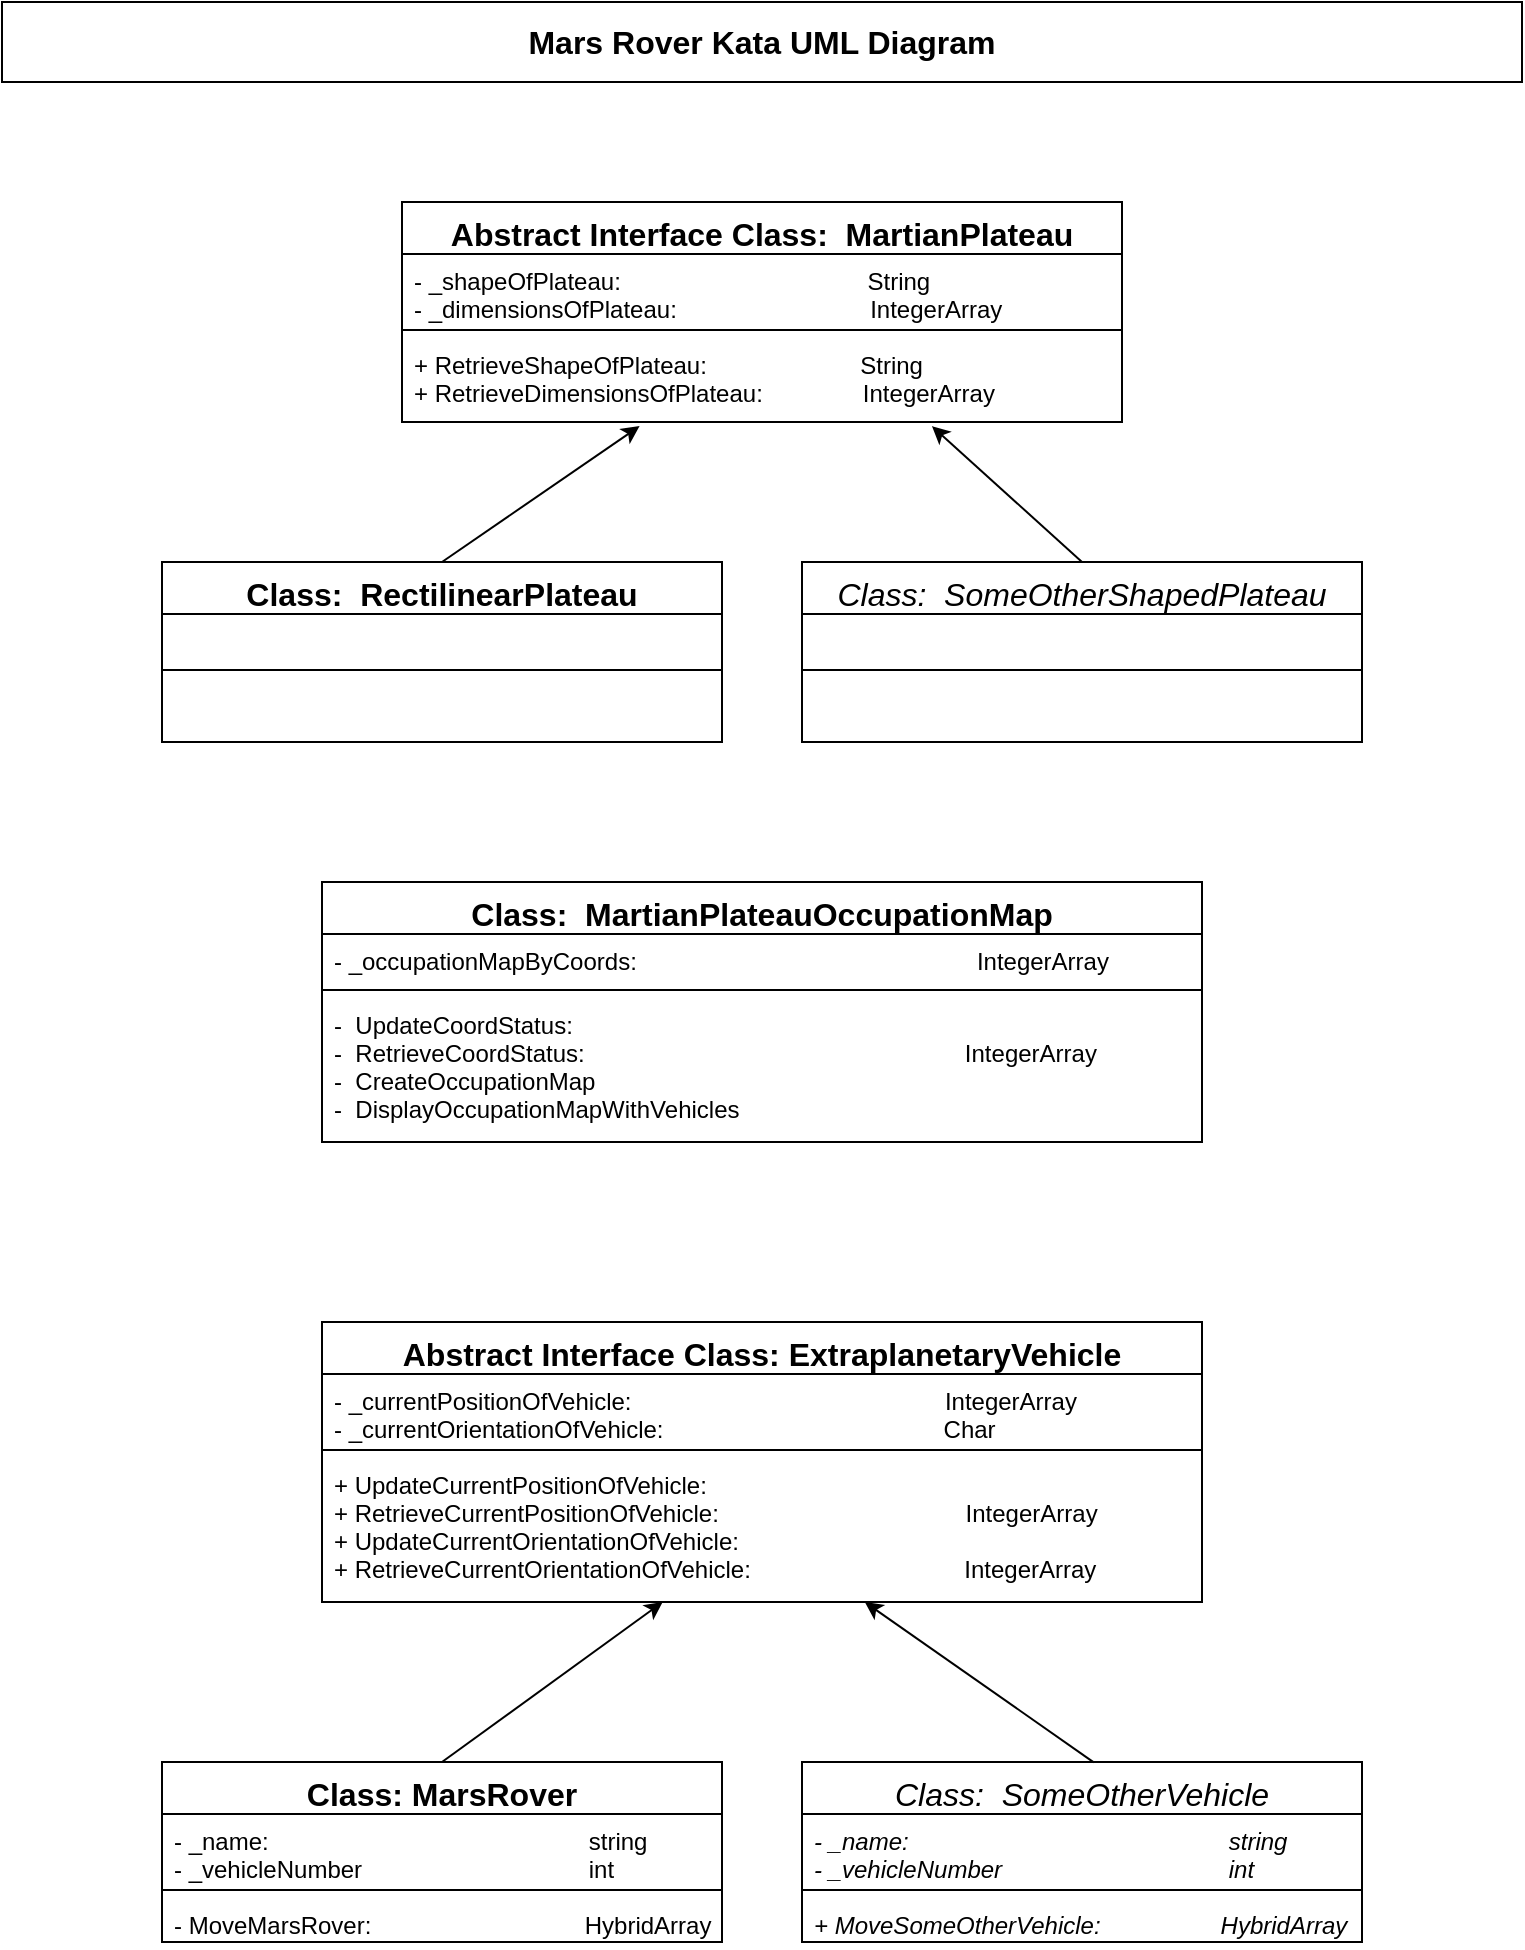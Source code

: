 <mxfile version="18.1.2" type="device"><diagram id="cdfxT_Fmh7Zf8r0ViNws" name="Page-1"><mxGraphModel dx="1094" dy="640" grid="1" gridSize="10" guides="1" tooltips="1" connect="1" arrows="1" fold="1" page="1" pageScale="1" pageWidth="827" pageHeight="1169" math="0" shadow="0"><root><mxCell id="0"/><mxCell id="1" parent="0"/><mxCell id="83VXfvTj4oukxlwWZYCq-3" value="&lt;b&gt;Mars Rover Kata UML Diagram&lt;/b&gt;" style="rounded=0;whiteSpace=wrap;html=1;fontFamily=Helvetica;fontSize=16;" parent="1" vertex="1"><mxGeometry x="40" y="40" width="760" height="40" as="geometry"/></mxCell><object label="Class:  RectilinearPlateau&#10;" Plateau="Classname" id="83VXfvTj4oukxlwWZYCq-7"><mxCell style="swimlane;fontStyle=1;align=center;verticalAlign=top;childLayout=stackLayout;horizontal=1;startSize=26;horizontalStack=0;resizeParent=1;resizeParentMax=0;resizeLast=0;collapsible=1;marginBottom=0;fontFamily=Helvetica;fontSize=16;points=[[0,0,0,0,0],[0,0.26,0,0,0],[0,0.5,0,0,0],[0,0.74,0,0,0],[0,1,0,0,0],[0.25,0,0,0,0],[0.25,1,0,0,0],[0.5,0,0,0,0],[0.5,1,0,0,0],[0.75,0,0,0,0],[0.75,1,0,0,0],[1,0,0,0,0],[1,0.26,0,0,0],[1,0.5,0,0,0],[1,0.76,0,0,0],[1,1,0,0,0]];" parent="1" vertex="1"><mxGeometry x="120" y="320" width="280" height="90" as="geometry"><mxRectangle x="300" y="70" width="120" height="26" as="alternateBounds"/></mxGeometry></mxCell></object><mxCell id="83VXfvTj4oukxlwWZYCq-8" value=" " style="text;strokeColor=none;fillColor=none;align=left;verticalAlign=top;spacingLeft=4;spacingRight=4;overflow=hidden;rotatable=0;points=[[0,0.5],[1,0.5]];portConstraint=eastwest;fontFamily=Helvetica;fontSize=12;" parent="83VXfvTj4oukxlwWZYCq-7" vertex="1"><mxGeometry y="26" width="280" height="24" as="geometry"/></mxCell><mxCell id="83VXfvTj4oukxlwWZYCq-9" value="" style="line;strokeWidth=1;fillColor=none;align=left;verticalAlign=middle;spacingTop=-1;spacingLeft=3;spacingRight=3;rotatable=0;labelPosition=right;points=[];portConstraint=eastwest;fontFamily=Helvetica;fontSize=16;" parent="83VXfvTj4oukxlwWZYCq-7" vertex="1"><mxGeometry y="50" width="280" height="8" as="geometry"/></mxCell><mxCell id="83VXfvTj4oukxlwWZYCq-10" value=" " style="text;strokeColor=none;fillColor=none;align=left;verticalAlign=top;spacingLeft=4;spacingRight=4;overflow=hidden;rotatable=0;points=[[0,0.5],[1,0.5]];portConstraint=eastwest;fontFamily=Helvetica;fontSize=12;" parent="83VXfvTj4oukxlwWZYCq-7" vertex="1"><mxGeometry y="58" width="280" height="32" as="geometry"/></mxCell><object label="Class: MarsRover" Plateau="Classname" id="83VXfvTj4oukxlwWZYCq-13"><mxCell style="swimlane;fontStyle=1;align=center;verticalAlign=top;childLayout=stackLayout;horizontal=1;startSize=26;horizontalStack=0;resizeParent=1;resizeParentMax=0;resizeLast=0;collapsible=1;marginBottom=0;fontFamily=Helvetica;fontSize=16;" parent="1" vertex="1"><mxGeometry x="120" y="920" width="280" height="90" as="geometry"><mxRectangle x="300" y="70" width="120" height="26" as="alternateBounds"/></mxGeometry></mxCell></object><mxCell id="83VXfvTj4oukxlwWZYCq-14" value="- _name:                                                string&#10;- _vehicleNumber                                  int" style="text;strokeColor=none;fillColor=none;align=left;verticalAlign=top;spacingLeft=4;spacingRight=4;overflow=hidden;rotatable=0;points=[[0,0.5],[1,0.5]];portConstraint=eastwest;fontFamily=Helvetica;fontSize=12;" parent="83VXfvTj4oukxlwWZYCq-13" vertex="1"><mxGeometry y="26" width="280" height="34" as="geometry"/></mxCell><mxCell id="83VXfvTj4oukxlwWZYCq-15" value="" style="line;strokeWidth=1;fillColor=none;align=left;verticalAlign=middle;spacingTop=-1;spacingLeft=3;spacingRight=3;rotatable=0;labelPosition=right;points=[];portConstraint=eastwest;fontFamily=Helvetica;fontSize=16;" parent="83VXfvTj4oukxlwWZYCq-13" vertex="1"><mxGeometry y="60" width="280" height="8" as="geometry"/></mxCell><mxCell id="83VXfvTj4oukxlwWZYCq-16" value="- MoveMarsRover:                                HybridArray&#10; " style="text;strokeColor=none;fillColor=none;align=left;verticalAlign=top;spacingLeft=4;spacingRight=4;overflow=hidden;rotatable=0;points=[[0,0.5],[1,0.5]];portConstraint=eastwest;fontFamily=Helvetica;fontSize=12;" parent="83VXfvTj4oukxlwWZYCq-13" vertex="1"><mxGeometry y="68" width="280" height="22" as="geometry"/></mxCell><object label="Abstract Interface Class: ExtraplanetaryVehicle" Plateau="Classname" id="yQZ5R6b4MsLMEJORa_77-14"><mxCell style="swimlane;fontStyle=1;align=center;verticalAlign=top;childLayout=stackLayout;horizontal=1;startSize=26;horizontalStack=0;resizeParent=1;resizeParentMax=0;resizeLast=0;collapsible=1;marginBottom=0;fontFamily=Helvetica;fontSize=16;" vertex="1" parent="1"><mxGeometry x="200" y="700" width="440" height="140" as="geometry"><mxRectangle x="300" y="70" width="120" height="26" as="alternateBounds"/></mxGeometry></mxCell></object><mxCell id="yQZ5R6b4MsLMEJORa_77-15" value="- _currentPositionOfVehicle:                                               IntegerArray&#10;- _currentOrientationOfVehicle:                                          Char" style="text;strokeColor=none;fillColor=none;align=left;verticalAlign=top;spacingLeft=4;spacingRight=4;overflow=hidden;rotatable=0;points=[[0,0.5],[1,0.5]];portConstraint=eastwest;fontFamily=Helvetica;fontSize=12;" vertex="1" parent="yQZ5R6b4MsLMEJORa_77-14"><mxGeometry y="26" width="440" height="34" as="geometry"/></mxCell><mxCell id="yQZ5R6b4MsLMEJORa_77-16" value="" style="line;strokeWidth=1;fillColor=none;align=left;verticalAlign=middle;spacingTop=-1;spacingLeft=3;spacingRight=3;rotatable=0;labelPosition=right;points=[];portConstraint=eastwest;fontFamily=Helvetica;fontSize=16;" vertex="1" parent="yQZ5R6b4MsLMEJORa_77-14"><mxGeometry y="60" width="440" height="8" as="geometry"/></mxCell><mxCell id="yQZ5R6b4MsLMEJORa_77-17" value="+ UpdateCurrentPositionOfVehicle:                                       &#10;+ RetrieveCurrentPositionOfVehicle:                                     IntegerArray                                 &#10;+ UpdateCurrentOrientationOfVehicle:                                  &#10;+ RetrieveCurrentOrientationOfVehicle:                                IntegerArray         &#10;               &#10;                   " style="text;strokeColor=none;fillColor=none;align=left;verticalAlign=top;spacingLeft=4;spacingRight=4;overflow=hidden;rotatable=0;points=[[0,0.5],[1,0.5]];portConstraint=eastwest;fontFamily=Helvetica;fontSize=12;" vertex="1" parent="yQZ5R6b4MsLMEJORa_77-14"><mxGeometry y="68" width="440" height="72" as="geometry"/></mxCell><mxCell id="yQZ5R6b4MsLMEJORa_77-22" value="" style="endArrow=classic;html=1;rounded=0;exitX=0.5;exitY=0;exitDx=0;exitDy=0;" edge="1" parent="1" source="83VXfvTj4oukxlwWZYCq-13" target="yQZ5R6b4MsLMEJORa_77-17"><mxGeometry width="50" height="50" relative="1" as="geometry"><mxPoint x="380" y="470" as="sourcePoint"/><mxPoint x="410" y="560" as="targetPoint"/></mxGeometry></mxCell><object label="Abstract Interface Class:  MartianPlateau&#10;" Plateau="Classname" id="yQZ5R6b4MsLMEJORa_77-24"><mxCell style="swimlane;fontStyle=1;align=center;verticalAlign=top;childLayout=stackLayout;horizontal=1;startSize=26;horizontalStack=0;resizeParent=1;resizeParentMax=0;resizeLast=0;collapsible=1;marginBottom=0;fontFamily=Helvetica;fontSize=16;points=[[0,0,0,0,0],[0,0.26,0,0,0],[0,0.5,0,0,0],[0,0.74,0,0,0],[0,1,0,0,0],[0.25,0,0,0,0],[0.25,1,0,0,0],[0.5,0,0,0,0],[0.5,1,0,0,0],[0.75,0,0,0,0],[0.75,1,0,0,0],[1,0,0,0,0],[1,0.26,0,0,0],[1,0.5,0,0,0],[1,0.76,0,0,0],[1,1,0,0,0]];" vertex="1" parent="1"><mxGeometry x="240" y="140" width="360" height="110" as="geometry"><mxRectangle x="300" y="70" width="120" height="26" as="alternateBounds"/></mxGeometry></mxCell></object><mxCell id="yQZ5R6b4MsLMEJORa_77-25" value="- _shapeOfPlateau:                                     String&#10;- _dimensionsOfPlateau:                             IntegerArray&#10;&#10;" style="text;strokeColor=none;fillColor=none;align=left;verticalAlign=top;spacingLeft=4;spacingRight=4;overflow=hidden;rotatable=0;points=[[0,0.5],[1,0.5]];portConstraint=eastwest;fontFamily=Helvetica;fontSize=12;" vertex="1" parent="yQZ5R6b4MsLMEJORa_77-24"><mxGeometry y="26" width="360" height="34" as="geometry"/></mxCell><mxCell id="yQZ5R6b4MsLMEJORa_77-26" value="" style="line;strokeWidth=1;fillColor=none;align=left;verticalAlign=middle;spacingTop=-1;spacingLeft=3;spacingRight=3;rotatable=0;labelPosition=right;points=[];portConstraint=eastwest;fontFamily=Helvetica;fontSize=16;" vertex="1" parent="yQZ5R6b4MsLMEJORa_77-24"><mxGeometry y="60" width="360" height="8" as="geometry"/></mxCell><mxCell id="yQZ5R6b4MsLMEJORa_77-27" value="+ RetrieveShapeOfPlateau:                       String&#10;+ RetrieveDimensionsOfPlateau:               IntegerArray&#10;" style="text;strokeColor=none;fillColor=none;align=left;verticalAlign=top;spacingLeft=4;spacingRight=4;overflow=hidden;rotatable=0;points=[[0,0.5],[1,0.5]];portConstraint=eastwest;fontFamily=Helvetica;fontSize=12;" vertex="1" parent="yQZ5R6b4MsLMEJORa_77-24"><mxGeometry y="68" width="360" height="42" as="geometry"/></mxCell><mxCell id="yQZ5R6b4MsLMEJORa_77-30" style="edgeStyle=orthogonalEdgeStyle;rounded=0;orthogonalLoop=1;jettySize=auto;html=1;exitX=1;exitY=0.5;exitDx=0;exitDy=0;fontSize=15;" edge="1" parent="yQZ5R6b4MsLMEJORa_77-24" source="yQZ5R6b4MsLMEJORa_77-25" target="yQZ5R6b4MsLMEJORa_77-25"><mxGeometry relative="1" as="geometry"/></mxCell><mxCell id="yQZ5R6b4MsLMEJORa_77-29" value="" style="endArrow=classic;html=1;rounded=0;exitX=0.5;exitY=0;exitDx=0;exitDy=0;exitPerimeter=0;entryX=0.33;entryY=1.049;entryDx=0;entryDy=0;entryPerimeter=0;" edge="1" parent="1" source="83VXfvTj4oukxlwWZYCq-7" target="yQZ5R6b4MsLMEJORa_77-27"><mxGeometry width="50" height="50" relative="1" as="geometry"><mxPoint x="440" y="350" as="sourcePoint"/><mxPoint x="410" y="260" as="targetPoint"/></mxGeometry></mxCell><object label="Class:  SomeOtherShapedPlateau&#10;" Plateau="Classname" id="yQZ5R6b4MsLMEJORa_77-31"><mxCell style="swimlane;fontStyle=2;align=center;verticalAlign=top;childLayout=stackLayout;horizontal=1;startSize=26;horizontalStack=0;resizeParent=1;resizeParentMax=0;resizeLast=0;collapsible=1;marginBottom=0;fontFamily=Helvetica;fontSize=16;points=[[0,0,0,0,0],[0,0.26,0,0,0],[0,0.5,0,0,0],[0,0.74,0,0,0],[0,1,0,0,0],[0.25,0,0,0,0],[0.25,1,0,0,0],[0.5,0,0,0,0],[0.5,1,0,0,0],[0.75,0,0,0,0],[0.75,1,0,0,0],[1,0,0,0,0],[1,0.26,0,0,0],[1,0.5,0,0,0],[1,0.76,0,0,0],[1,1,0,0,0]];" vertex="1" parent="1"><mxGeometry x="440" y="320" width="280" height="90" as="geometry"><mxRectangle x="300" y="70" width="120" height="26" as="alternateBounds"/></mxGeometry></mxCell></object><mxCell id="yQZ5R6b4MsLMEJORa_77-32" value=" " style="text;strokeColor=none;fillColor=none;align=left;verticalAlign=top;spacingLeft=4;spacingRight=4;overflow=hidden;rotatable=0;points=[[0,0.5],[1,0.5]];portConstraint=eastwest;fontFamily=Helvetica;fontSize=12;fontStyle=2" vertex="1" parent="yQZ5R6b4MsLMEJORa_77-31"><mxGeometry y="26" width="280" height="24" as="geometry"/></mxCell><mxCell id="yQZ5R6b4MsLMEJORa_77-33" value="" style="line;strokeWidth=1;fillColor=none;align=left;verticalAlign=middle;spacingTop=-1;spacingLeft=3;spacingRight=3;rotatable=0;labelPosition=right;points=[];portConstraint=eastwest;fontFamily=Helvetica;fontSize=16;" vertex="1" parent="yQZ5R6b4MsLMEJORa_77-31"><mxGeometry y="50" width="280" height="8" as="geometry"/></mxCell><mxCell id="yQZ5R6b4MsLMEJORa_77-34" value=" " style="text;strokeColor=none;fillColor=none;align=left;verticalAlign=top;spacingLeft=4;spacingRight=4;overflow=hidden;rotatable=0;points=[[0,0.5],[1,0.5]];portConstraint=eastwest;fontFamily=Helvetica;fontSize=12;fontStyle=0" vertex="1" parent="yQZ5R6b4MsLMEJORa_77-31"><mxGeometry y="58" width="280" height="32" as="geometry"/></mxCell><mxCell id="yQZ5R6b4MsLMEJORa_77-41" value="" style="endArrow=classic;html=1;rounded=0;exitX=0.5;exitY=0;exitDx=0;exitDy=0;exitPerimeter=0;entryX=0.736;entryY=1.049;entryDx=0;entryDy=0;entryPerimeter=0;" edge="1" parent="1" source="yQZ5R6b4MsLMEJORa_77-31" target="yQZ5R6b4MsLMEJORa_77-27"><mxGeometry width="50" height="50" relative="1" as="geometry"><mxPoint x="280" y="350" as="sourcePoint"/><mxPoint x="543.16" y="250.01" as="targetPoint"/></mxGeometry></mxCell><object label="Class:  SomeOtherVehicle" Plateau="Classname" id="yQZ5R6b4MsLMEJORa_77-43"><mxCell style="swimlane;fontStyle=2;align=center;verticalAlign=top;childLayout=stackLayout;horizontal=1;startSize=26;horizontalStack=0;resizeParent=1;resizeParentMax=0;resizeLast=0;collapsible=1;marginBottom=0;fontFamily=Helvetica;fontSize=16;" vertex="1" parent="1"><mxGeometry x="440" y="920" width="280" height="90" as="geometry"><mxRectangle x="300" y="70" width="120" height="26" as="alternateBounds"/></mxGeometry></mxCell></object><mxCell id="yQZ5R6b4MsLMEJORa_77-44" value="- _name:                                                string&#10;- _vehicleNumber                                  int&#10;&#10;" style="text;strokeColor=none;fillColor=none;align=left;verticalAlign=top;spacingLeft=4;spacingRight=4;overflow=hidden;rotatable=0;points=[[0,0.5],[1,0.5]];portConstraint=eastwest;fontFamily=Helvetica;fontSize=12;fontStyle=2" vertex="1" parent="yQZ5R6b4MsLMEJORa_77-43"><mxGeometry y="26" width="280" height="34" as="geometry"/></mxCell><mxCell id="yQZ5R6b4MsLMEJORa_77-45" value="" style="line;strokeWidth=1;fillColor=none;align=left;verticalAlign=middle;spacingTop=-1;spacingLeft=3;spacingRight=3;rotatable=0;labelPosition=right;points=[];portConstraint=eastwest;fontFamily=Helvetica;fontSize=16;" vertex="1" parent="yQZ5R6b4MsLMEJORa_77-43"><mxGeometry y="60" width="280" height="8" as="geometry"/></mxCell><mxCell id="yQZ5R6b4MsLMEJORa_77-46" value="+ MoveSomeOtherVehicle:                  HybridArray&#10; " style="text;strokeColor=none;fillColor=none;align=left;verticalAlign=top;spacingLeft=4;spacingRight=4;overflow=hidden;rotatable=0;points=[[0,0.5],[1,0.5]];portConstraint=eastwest;fontFamily=Helvetica;fontSize=12;fontStyle=2" vertex="1" parent="yQZ5R6b4MsLMEJORa_77-43"><mxGeometry y="68" width="280" height="22" as="geometry"/></mxCell><mxCell id="yQZ5R6b4MsLMEJORa_77-50" value="" style="endArrow=classic;html=1;rounded=0;exitX=0.521;exitY=0.002;exitDx=0;exitDy=0;exitPerimeter=0;" edge="1" parent="1" source="yQZ5R6b4MsLMEJORa_77-43" target="yQZ5R6b4MsLMEJORa_77-17"><mxGeometry width="50" height="50" relative="1" as="geometry"><mxPoint x="580" y="640" as="sourcePoint"/><mxPoint x="470" y="550" as="targetPoint"/></mxGeometry></mxCell><object label="Class:  MartianPlateauOccupationMap" Plateau="Classname" id="yQZ5R6b4MsLMEJORa_77-54"><mxCell style="swimlane;fontStyle=1;align=center;verticalAlign=top;childLayout=stackLayout;horizontal=1;startSize=26;horizontalStack=0;resizeParent=1;resizeParentMax=0;resizeLast=0;collapsible=1;marginBottom=0;fontFamily=Helvetica;fontSize=16;points=[[0,0,0,0,0],[0,0.26,0,0,0],[0,0.5,0,0,0],[0,0.74,0,0,0],[0,1,0,0,0],[0.25,0,0,0,0],[0.25,1,0,0,0],[0.5,0,0,0,0],[0.5,1,0,0,0],[0.75,0,0,0,0],[0.75,1,0,0,0],[1,0,0,0,0],[1,0.26,0,0,0],[1,0.5,0,0,0],[1,0.76,0,0,0],[1,1,0,0,0]];" vertex="1" parent="1"><mxGeometry x="200" y="480" width="440" height="130" as="geometry"><mxRectangle x="300" y="70" width="120" height="26" as="alternateBounds"/></mxGeometry></mxCell></object><mxCell id="yQZ5R6b4MsLMEJORa_77-55" value="- _occupationMapByCoords:                                                   IntegerArray&#10;" style="text;strokeColor=none;fillColor=none;align=left;verticalAlign=top;spacingLeft=4;spacingRight=4;overflow=hidden;rotatable=0;points=[[0,0.5],[1,0.5]];portConstraint=eastwest;fontFamily=Helvetica;fontSize=12;" vertex="1" parent="yQZ5R6b4MsLMEJORa_77-54"><mxGeometry y="26" width="440" height="24" as="geometry"/></mxCell><mxCell id="yQZ5R6b4MsLMEJORa_77-56" value="" style="line;strokeWidth=1;fillColor=none;align=left;verticalAlign=middle;spacingTop=-1;spacingLeft=3;spacingRight=3;rotatable=0;labelPosition=right;points=[];portConstraint=eastwest;fontFamily=Helvetica;fontSize=16;" vertex="1" parent="yQZ5R6b4MsLMEJORa_77-54"><mxGeometry y="50" width="440" height="8" as="geometry"/></mxCell><mxCell id="yQZ5R6b4MsLMEJORa_77-57" value="-  UpdateCoordStatus:                                                       &#10;-  RetrieveCoordStatus:                                                         IntegerArray&#10;-  CreateOccupationMap&#10;-  DisplayOccupationMapWithVehicles&#10;&#10;&#10;                                                " style="text;strokeColor=none;fillColor=none;align=left;verticalAlign=top;spacingLeft=4;spacingRight=4;overflow=hidden;rotatable=0;points=[[0,0.5],[1,0.5]];portConstraint=eastwest;fontFamily=Helvetica;fontSize=12;" vertex="1" parent="yQZ5R6b4MsLMEJORa_77-54"><mxGeometry y="58" width="440" height="72" as="geometry"/></mxCell></root></mxGraphModel></diagram></mxfile>